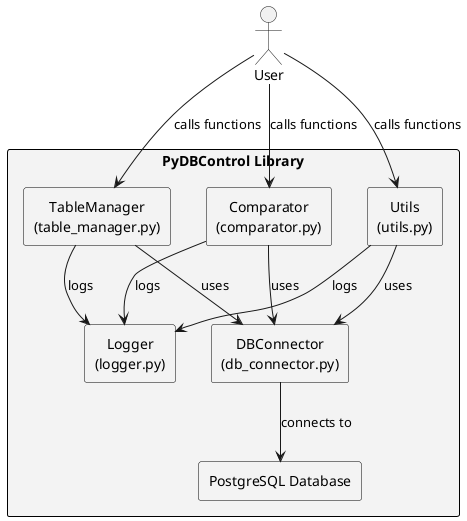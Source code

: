 @startuml
skinparam packageStyle rectangle
skinparam shadowing false
skinparam defaultTextAlignment center
skinparam rectangle {
  BackgroundColor #F3F3F3
  BorderColor black
}

actor User

package "PyDBControl Library" {

  rectangle "TableManager\n(table_manager.py)" as TableManager
  rectangle "Comparator\n(comparator.py)" as Comparator
  rectangle "Utils\n(utils.py)" as Utils
  rectangle "Logger\n(logger.py)" as Logger
  rectangle "DBConnector\n(db_connector.py)" as DBConnector
  rectangle "PostgreSQL Database" as Database

  User --> TableManager : calls functions
  User --> Comparator : calls functions
  User --> Utils : calls functions

  TableManager --> DBConnector : uses
  Comparator --> DBConnector : uses
  Utils --> DBConnector : uses

  TableManager --> Logger : logs
  Comparator --> Logger : logs
  Utils --> Logger : logs

  DBConnector --> Database : connects to

}

@enduml
